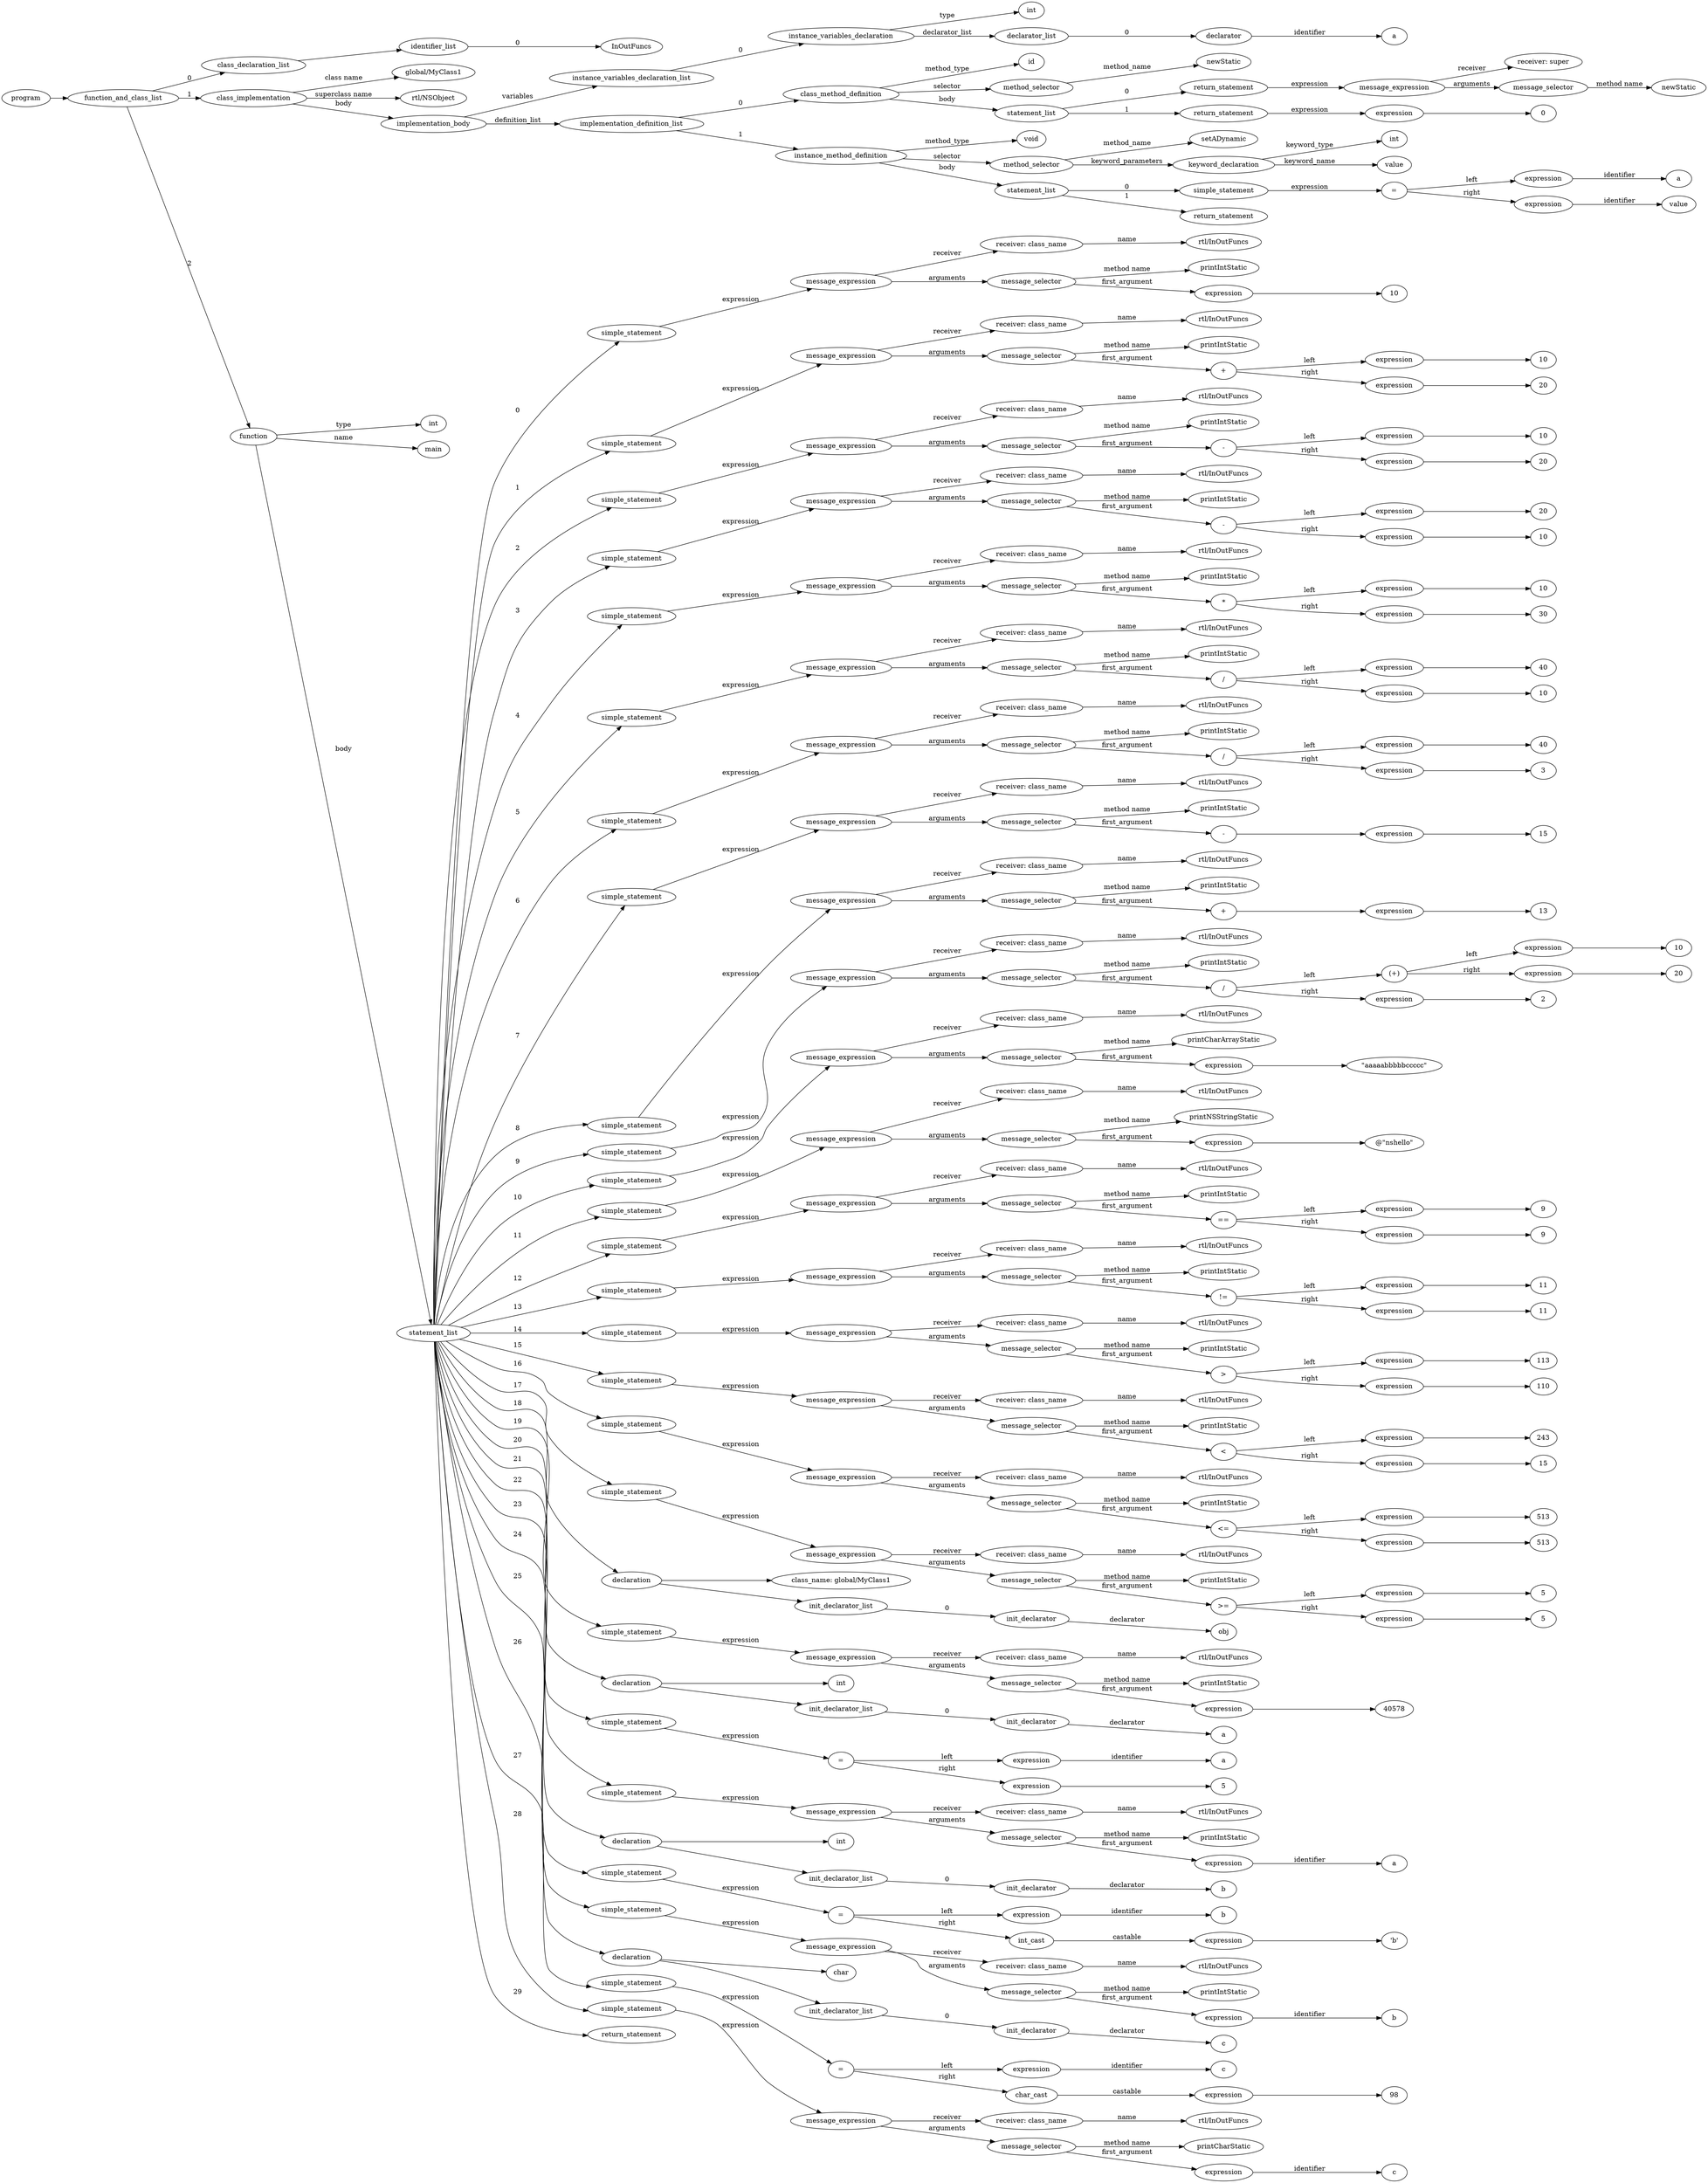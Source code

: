 digraph ObjectiveC { rankdir="LR";
236[label="program"];
236->2;
2[label="function_and_class_list"];
2->1[label="0"];
1[label="class_declaration_list"];
1->0;
0[label="identifier_list"];
0.0 [label="InOutFuncs"];
0->0.0 [label="0"];
2->28[label="1"];
28[label="class_implementation"];
28.1 [label="global/MyClass1"];
28->28.1 [label="class name"];
28.2 [label="rtl/NSObject"];
28->28.2 [label="superclass name"];
28->27[label="body"];
27[label="implementation_body"];
27->7[label="variables"];
7[label="instance_variables_declaration_list"];
7->6[label="0"];
6[label="instance_variables_declaration"];
6->3[label="type"];
3[label="int"];
6->5[label="declarator_list"];
5[label="declarator_list"];
5->4[label="0"];
4[label="declarator"];
4.1 [label="a"];
4->4.1[label="identifier"];
27->16[label="definition_list"];
16[label="implementation_definition_list"];
16->15[label="0"];
15[label="class_method_definition"];
15->8[label="method_type"];
8[label="id"];
15->9[label="selector"];
9[label="method_selector"];
9->9.1 [label="method_name"];
9.1 [label="newStatic"];
15->14[label="body"];
14[label="statement_list"];
14->13[label="0"];
13[label="return_statement"];
13->12[label="expression"];
12[label="expression"];
12[label="message_expression"];
12->10[label="receiver"];
10[label="receiver: super"];
12->11[label="arguments"];
11[label="message_selector"];
11.1 [label="newStatic"];
11->11.1 [label="method name"]; 
14->249[label="1"];
249[label="return_statement"];
249->248[label="expression"];
248[label="expression"];
248->247;
247[label="0"];
16->26[label="1"];
26[label="instance_method_definition"];
26->25[label="method_type"];
25[label="void"];
26->19[label="selector"];
19[label="method_selector"];
19->19.1 [label="method_name"];
19.1 [label="setADynamic"];
19->18[label="keyword_parameters"];
18[label="keyword_declaration"];
18->17[label="keyword_type"];
17[label="int"];
18->18.2 [label="keyword_name"];
18.2 [label="value"];
26->24[label="body"];
24[label="statement_list"];
24->23[label="0"];
23[label="simple_statement"];
23->22[label="expression"];
22[label="expression"];
22[label="="];
22->20[label="left"];
20[label="expression"];
20->20.1 [label="identifier"];20.1[label="a"];
22->21[label="right"];
21[label="expression"];
21->21.1 [label="identifier"];21.1[label="value"];
24->250[label="1"];
250[label="return_statement"];
2->235[label="2"];
235[label="function"];
235->29[label="type"];
29[label="int"];
235->235.1 [label="name"];
235.1 [label="main"];
235->36[label="body"];
36[label="statement_list"];
36->35[label="0"];
35[label="simple_statement"];
35->34[label="expression"];
34[label="expression"];
34[label="message_expression"];
34->30[label="receiver"];
30[label="receiver: class_name"];
30.1 [label="rtl/InOutFuncs"];
30->30.1 [label="name"];
34->33[label="arguments"];
33[label="message_selector"];
33.1 [label="printIntStatic"];
33->33.1 [label="method name"]; 
33->32[label="first_argument"];
32[label="expression"];
32->31;
31[label="10"];
36->45[label="1"];
45[label="simple_statement"];
45->44[label="expression"];
44[label="expression"];
44[label="message_expression"];
44->37[label="receiver"];
37[label="receiver: class_name"];
37.1 [label="rtl/InOutFuncs"];
37->37.1 [label="name"];
44->43[label="arguments"];
43[label="message_selector"];
43.1 [label="printIntStatic"];
43->43.1 [label="method name"]; 
43->42[label="first_argument"];
42[label="expression"];
42[label="+"];
42->39[label="left"];
39[label="expression"];
39->38;
38[label="10"];
42->41[label="right"];
41[label="expression"];
41->40;
40[label="20"];
36->54[label="2"];
54[label="simple_statement"];
54->53[label="expression"];
53[label="expression"];
53[label="message_expression"];
53->46[label="receiver"];
46[label="receiver: class_name"];
46.1 [label="rtl/InOutFuncs"];
46->46.1 [label="name"];
53->52[label="arguments"];
52[label="message_selector"];
52.1 [label="printIntStatic"];
52->52.1 [label="method name"]; 
52->51[label="first_argument"];
51[label="expression"];
51[label="-"];
51->48[label="left"];
48[label="expression"];
48->47;
47[label="10"];
51->50[label="right"];
50[label="expression"];
50->49;
49[label="20"];
36->63[label="3"];
63[label="simple_statement"];
63->62[label="expression"];
62[label="expression"];
62[label="message_expression"];
62->55[label="receiver"];
55[label="receiver: class_name"];
55.1 [label="rtl/InOutFuncs"];
55->55.1 [label="name"];
62->61[label="arguments"];
61[label="message_selector"];
61.1 [label="printIntStatic"];
61->61.1 [label="method name"]; 
61->60[label="first_argument"];
60[label="expression"];
60[label="-"];
60->57[label="left"];
57[label="expression"];
57->56;
56[label="20"];
60->59[label="right"];
59[label="expression"];
59->58;
58[label="10"];
36->72[label="4"];
72[label="simple_statement"];
72->71[label="expression"];
71[label="expression"];
71[label="message_expression"];
71->64[label="receiver"];
64[label="receiver: class_name"];
64.1 [label="rtl/InOutFuncs"];
64->64.1 [label="name"];
71->70[label="arguments"];
70[label="message_selector"];
70.1 [label="printIntStatic"];
70->70.1 [label="method name"]; 
70->69[label="first_argument"];
69[label="expression"];
69[label="*"];
69->66[label="left"];
66[label="expression"];
66->65;
65[label="10"];
69->68[label="right"];
68[label="expression"];
68->67;
67[label="30"];
36->81[label="5"];
81[label="simple_statement"];
81->80[label="expression"];
80[label="expression"];
80[label="message_expression"];
80->73[label="receiver"];
73[label="receiver: class_name"];
73.1 [label="rtl/InOutFuncs"];
73->73.1 [label="name"];
80->79[label="arguments"];
79[label="message_selector"];
79.1 [label="printIntStatic"];
79->79.1 [label="method name"]; 
79->78[label="first_argument"];
78[label="expression"];
78[label="/"];
78->75[label="left"];
75[label="expression"];
75->74;
74[label="40"];
78->77[label="right"];
77[label="expression"];
77->76;
76[label="10"];
36->90[label="6"];
90[label="simple_statement"];
90->89[label="expression"];
89[label="expression"];
89[label="message_expression"];
89->82[label="receiver"];
82[label="receiver: class_name"];
82.1 [label="rtl/InOutFuncs"];
82->82.1 [label="name"];
89->88[label="arguments"];
88[label="message_selector"];
88.1 [label="printIntStatic"];
88->88.1 [label="method name"]; 
88->87[label="first_argument"];
87[label="expression"];
87[label="/"];
87->84[label="left"];
84[label="expression"];
84->83;
83[label="40"];
87->86[label="right"];
86[label="expression"];
86->85;
85[label="3"];
36->97[label="7"];
97[label="simple_statement"];
97->96[label="expression"];
96[label="expression"];
96[label="message_expression"];
96->91[label="receiver"];
91[label="receiver: class_name"];
91.1 [label="rtl/InOutFuncs"];
91->91.1 [label="name"];
96->95[label="arguments"];
95[label="message_selector"];
95.1 [label="printIntStatic"];
95->95.1 [label="method name"]; 
95->94[label="first_argument"];
94[label="expression"];
94[label="-"];
94->93;
93[label="expression"];
93->92;
92[label="15"];
36->104[label="8"];
104[label="simple_statement"];
104->103[label="expression"];
103[label="expression"];
103[label="message_expression"];
103->98[label="receiver"];
98[label="receiver: class_name"];
98.1 [label="rtl/InOutFuncs"];
98->98.1 [label="name"];
103->102[label="arguments"];
102[label="message_selector"];
102.1 [label="printIntStatic"];
102->102.1 [label="method name"]; 
102->101[label="first_argument"];
101[label="expression"];
101[label="+"];
101->100;
100[label="expression"];
100->99;
99[label="13"];
36->116[label="9"];
116[label="simple_statement"];
116->115[label="expression"];
115[label="expression"];
115[label="message_expression"];
115->105[label="receiver"];
105[label="receiver: class_name"];
105.1 [label="rtl/InOutFuncs"];
105->105.1 [label="name"];
115->114[label="arguments"];
114[label="message_selector"];
114.1 [label="printIntStatic"];
114->114.1 [label="method name"]; 
114->113[label="first_argument"];
113[label="expression"];
113[label="/"];
113->110[label="left"];
110[label="(expression)"];
110[label="(+)"];
110->107[label="left"];
107[label="expression"];
107->106;
106[label="10"];
110->109[label="right"];
109[label="expression"];
109->108;
108[label="20"];
113->112[label="right"];
112[label="expression"];
112->111;
111[label="2"];
36->122[label="10"];
122[label="simple_statement"];
122->121[label="expression"];
121[label="expression"];
121[label="message_expression"];
121->117[label="receiver"];
117[label="receiver: class_name"];
117.1 [label="rtl/InOutFuncs"];
117->117.1 [label="name"];
121->120[label="arguments"];
120[label="message_selector"];
120.1 [label="printCharArrayStatic"];
120->120.1 [label="method name"]; 
120->119[label="first_argument"];
119[label="expression"];
119->118;
118[label=<"aaaaabbbbbccccc">];
36->128[label="11"];
128[label="simple_statement"];
128->127[label="expression"];
127[label="expression"];
127[label="message_expression"];
127->123[label="receiver"];
123[label="receiver: class_name"];
123.1 [label="rtl/InOutFuncs"];
123->123.1 [label="name"];
127->126[label="arguments"];
126[label="message_selector"];
126.1 [label="printNSStringStatic"];
126->126.1 [label="method name"]; 
126->125[label="first_argument"];
125[label="expression"];
125->124;
124[label=<@"nshello">];
36->137[label="12"];
137[label="simple_statement"];
137->136[label="expression"];
136[label="expression"];
136[label="message_expression"];
136->129[label="receiver"];
129[label="receiver: class_name"];
129.1 [label="rtl/InOutFuncs"];
129->129.1 [label="name"];
136->135[label="arguments"];
135[label="message_selector"];
135.1 [label="printIntStatic"];
135->135.1 [label="method name"]; 
135->134[label="first_argument"];
134[label="expression"];
134[label="=="];
134->131[label="left"];
131[label="expression"];
131->130;
130[label="9"];
134->133[label="right"];
133[label="expression"];
133->132;
132[label="9"];
36->146[label="13"];
146[label="simple_statement"];
146->145[label="expression"];
145[label="expression"];
145[label="message_expression"];
145->138[label="receiver"];
138[label="receiver: class_name"];
138.1 [label="rtl/InOutFuncs"];
138->138.1 [label="name"];
145->144[label="arguments"];
144[label="message_selector"];
144.1 [label="printIntStatic"];
144->144.1 [label="method name"]; 
144->143[label="first_argument"];
143[label="expression"];
143[label="!="];
143->140[label="left"];
140[label="expression"];
140->139;
139[label="11"];
143->142[label="right"];
142[label="expression"];
142->141;
141[label="11"];
36->155[label="14"];
155[label="simple_statement"];
155->154[label="expression"];
154[label="expression"];
154[label="message_expression"];
154->147[label="receiver"];
147[label="receiver: class_name"];
147.1 [label="rtl/InOutFuncs"];
147->147.1 [label="name"];
154->153[label="arguments"];
153[label="message_selector"];
153.1 [label="printIntStatic"];
153->153.1 [label="method name"]; 
153->152[label="first_argument"];
152[label="expression"];
152[label=">"];
152->149[label="left"];
149[label="expression"];
149->148;
148[label="113"];
152->151[label="right"];
151[label="expression"];
151->150;
150[label="110"];
36->164[label="15"];
164[label="simple_statement"];
164->163[label="expression"];
163[label="expression"];
163[label="message_expression"];
163->156[label="receiver"];
156[label="receiver: class_name"];
156.1 [label="rtl/InOutFuncs"];
156->156.1 [label="name"];
163->162[label="arguments"];
162[label="message_selector"];
162.1 [label="printIntStatic"];
162->162.1 [label="method name"]; 
162->161[label="first_argument"];
161[label="expression"];
161[label="<"];
161->158[label="left"];
158[label="expression"];
158->157;
157[label="243"];
161->160[label="right"];
160[label="expression"];
160->159;
159[label="15"];
36->173[label="16"];
173[label="simple_statement"];
173->172[label="expression"];
172[label="expression"];
172[label="message_expression"];
172->165[label="receiver"];
165[label="receiver: class_name"];
165.1 [label="rtl/InOutFuncs"];
165->165.1 [label="name"];
172->171[label="arguments"];
171[label="message_selector"];
171.1 [label="printIntStatic"];
171->171.1 [label="method name"]; 
171->170[label="first_argument"];
170[label="expression"];
170[label="<="];
170->167[label="left"];
167[label="expression"];
167->166;
166[label="513"];
170->169[label="right"];
169[label="expression"];
169->168;
168[label="513"];
36->182[label="17"];
182[label="simple_statement"];
182->181[label="expression"];
181[label="expression"];
181[label="message_expression"];
181->174[label="receiver"];
174[label="receiver: class_name"];
174.1 [label="rtl/InOutFuncs"];
174->174.1 [label="name"];
181->180[label="arguments"];
180[label="message_selector"];
180.1 [label="printIntStatic"];
180->180.1 [label="method name"]; 
180->179[label="first_argument"];
179[label="expression"];
179[label=">="];
179->176[label="left"];
176[label="expression"];
176->175;
175[label="5"];
179->178[label="right"];
178[label="expression"];
178->177;
177[label="5"];
36->186[label="18"];
186[label="declaration"];
186->185;
185[label="class_name: global/MyClass1"];
186->184;
184[label="init_declarator_list"];
184->183[label="0"];
183[label="init_declarator"];
183.1 [label="obj"];
183->183.1[label="declarator"];
36->192[label="19"];
192[label="simple_statement"];
192->191[label="expression"];
191[label="expression"];
191[label="message_expression"];
191->187[label="receiver"];
187[label="receiver: class_name"];
187.1 [label="rtl/InOutFuncs"];
187->187.1 [label="name"];
191->190[label="arguments"];
190[label="message_selector"];
190.1 [label="printIntStatic"];
190->190.1 [label="method name"]; 
190->189[label="first_argument"];
189[label="expression"];
189->188;
188[label="40578"];
36->196[label="20"];
196[label="declaration"];
196->193;
193[label="int"];
196->195;
195[label="init_declarator_list"];
195->194[label="0"];
194[label="init_declarator"];
194.1 [label="a"];
194->194.1[label="declarator"];
36->201[label="21"];
201[label="simple_statement"];
201->200[label="expression"];
200[label="expression"];
200[label="="];
200->197[label="left"];
197[label="expression"];
197->197.1 [label="identifier"];197.1[label="a"];
200->199[label="right"];
199[label="expression"];
199->198;
198[label="5"];
36->206[label="22"];
206[label="simple_statement"];
206->205[label="expression"];
205[label="expression"];
205[label="message_expression"];
205->202[label="receiver"];
202[label="receiver: class_name"];
202.1 [label="rtl/InOutFuncs"];
202->202.1 [label="name"];
205->204[label="arguments"];
204[label="message_selector"];
204.1 [label="printIntStatic"];
204->204.1 [label="method name"]; 
204->203[label="first_argument"];
203[label="expression"];
203->203.1 [label="identifier"];203.1[label="a"];
36->210[label="23"];
210[label="declaration"];
210->207;
207[label="int"];
210->209;
209[label="init_declarator_list"];
209->208[label="0"];
208[label="init_declarator"];
208.1 [label="b"];
208->208.1[label="declarator"];
36->215[label="24"];
215[label="simple_statement"];
215->214[label="expression"];
214[label="expression"];
214[label="="];
214->211[label="left"];
211[label="expression"];
211->211.1 [label="identifier"];211.1[label="b"];
214->253[label="right"];
253[label="expression"];
253[label="int_cast"];
253->213[label="castable"];
213[label="expression"];
213->212;
212[label=<'b'>];
36->220[label="25"];
220[label="simple_statement"];
220->219[label="expression"];
219[label="expression"];
219[label="message_expression"];
219->216[label="receiver"];
216[label="receiver: class_name"];
216.1 [label="rtl/InOutFuncs"];
216->216.1 [label="name"];
219->218[label="arguments"];
218[label="message_selector"];
218.1 [label="printIntStatic"];
218->218.1 [label="method name"]; 
218->217[label="first_argument"];
217[label="expression"];
217->217.1 [label="identifier"];217.1[label="b"];
36->224[label="26"];
224[label="declaration"];
224->221;
221[label="char"];
224->223;
223[label="init_declarator_list"];
223->222[label="0"];
222[label="init_declarator"];
222.1 [label="c"];
222->222.1[label="declarator"];
36->229[label="27"];
229[label="simple_statement"];
229->228[label="expression"];
228[label="expression"];
228[label="="];
228->225[label="left"];
225[label="expression"];
225->225.1 [label="identifier"];225.1[label="c"];
228->254[label="right"];
254[label="expression"];
254[label="char_cast"];
254->227[label="castable"];
227[label="expression"];
227->226;
226[label="98"];
36->234[label="28"];
234[label="simple_statement"];
234->233[label="expression"];
233[label="expression"];
233[label="message_expression"];
233->230[label="receiver"];
230[label="receiver: class_name"];
230.1 [label="rtl/InOutFuncs"];
230->230.1 [label="name"];
233->232[label="arguments"];
232[label="message_selector"];
232.1 [label="printCharStatic"];
232->232.1 [label="method name"]; 
232->231[label="first_argument"];
231[label="expression"];
231->231.1 [label="identifier"];231.1[label="c"];
36->255[label="29"];
255[label="return_statement"];
}
